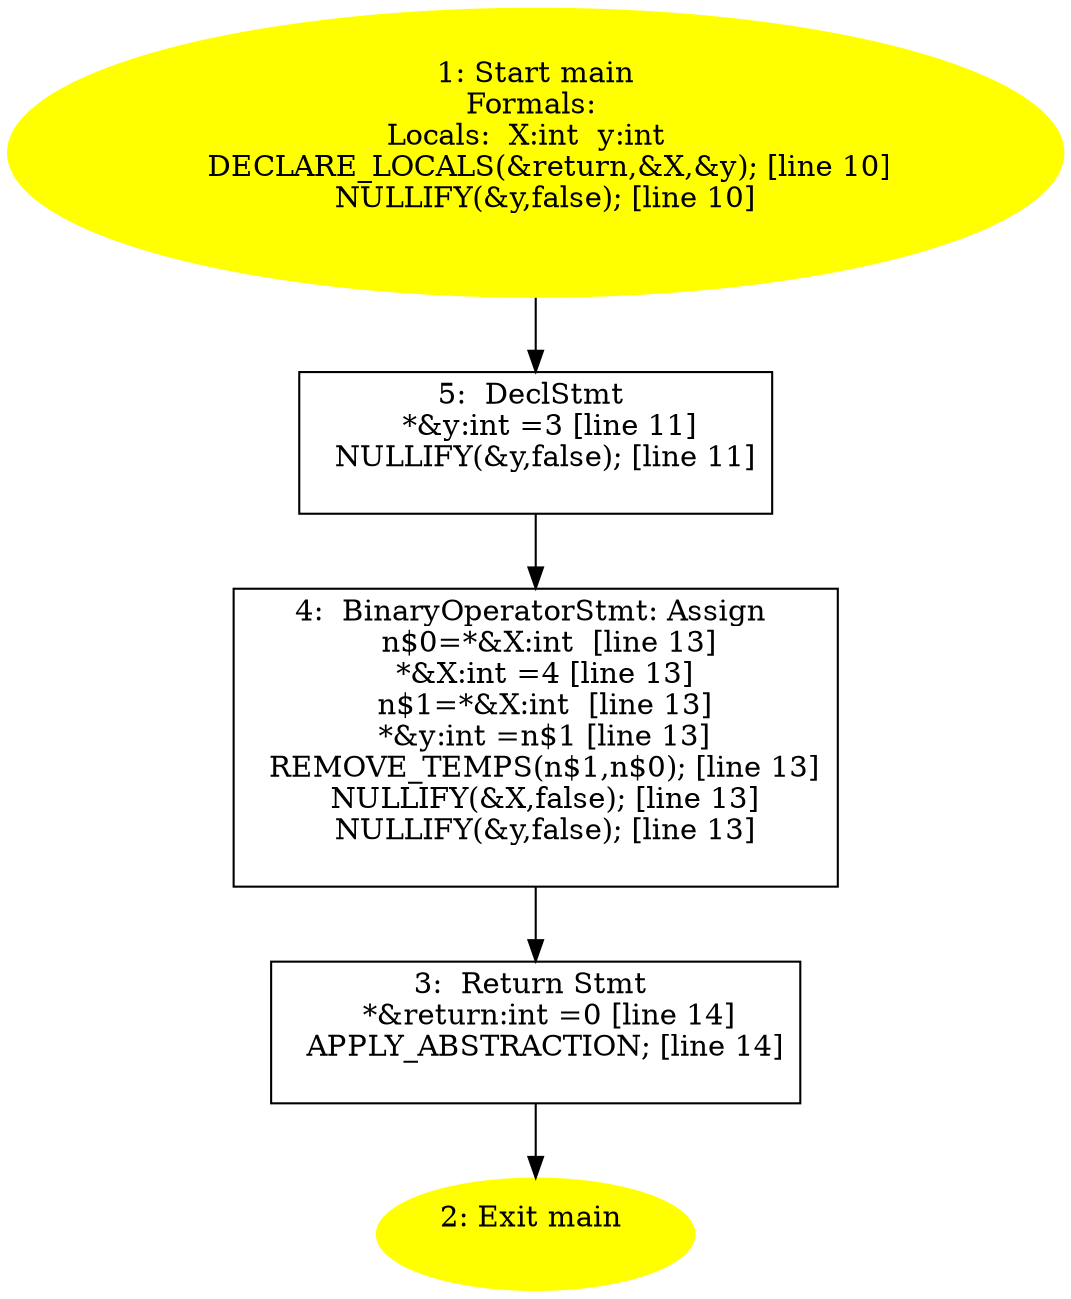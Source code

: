 digraph iCFG {
5 [label="5:  DeclStmt \n   *&y:int =3 [line 11]\n  NULLIFY(&y,false); [line 11]\n " shape="box"]
	

	 5 -> 4 ;
4 [label="4:  BinaryOperatorStmt: Assign \n   n$0=*&X:int  [line 13]\n  *&X:int =4 [line 13]\n  n$1=*&X:int  [line 13]\n  *&y:int =n$1 [line 13]\n  REMOVE_TEMPS(n$1,n$0); [line 13]\n  NULLIFY(&X,false); [line 13]\n  NULLIFY(&y,false); [line 13]\n " shape="box"]
	

	 4 -> 3 ;
3 [label="3:  Return Stmt \n   *&return:int =0 [line 14]\n  APPLY_ABSTRACTION; [line 14]\n " shape="box"]
	

	 3 -> 2 ;
2 [label="2: Exit main \n  " color=yellow style=filled]
	

1 [label="1: Start main\nFormals: \nLocals:  X:int  y:int  \n   DECLARE_LOCALS(&return,&X,&y); [line 10]\n  NULLIFY(&y,false); [line 10]\n " color=yellow style=filled]
	

	 1 -> 5 ;
}
